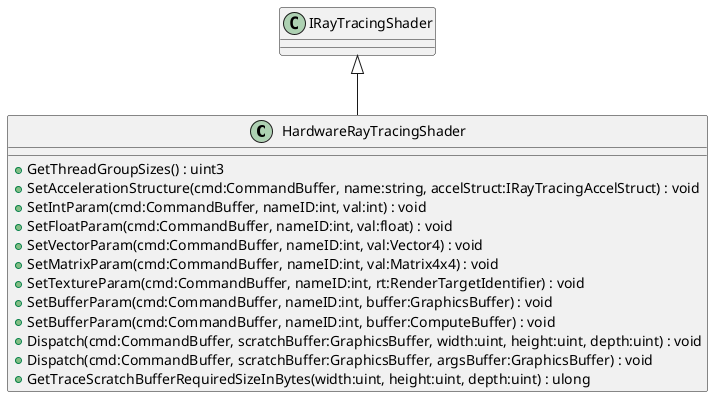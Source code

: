 @startuml
class HardwareRayTracingShader {
    + GetThreadGroupSizes() : uint3
    + SetAccelerationStructure(cmd:CommandBuffer, name:string, accelStruct:IRayTracingAccelStruct) : void
    + SetIntParam(cmd:CommandBuffer, nameID:int, val:int) : void
    + SetFloatParam(cmd:CommandBuffer, nameID:int, val:float) : void
    + SetVectorParam(cmd:CommandBuffer, nameID:int, val:Vector4) : void
    + SetMatrixParam(cmd:CommandBuffer, nameID:int, val:Matrix4x4) : void
    + SetTextureParam(cmd:CommandBuffer, nameID:int, rt:RenderTargetIdentifier) : void
    + SetBufferParam(cmd:CommandBuffer, nameID:int, buffer:GraphicsBuffer) : void
    + SetBufferParam(cmd:CommandBuffer, nameID:int, buffer:ComputeBuffer) : void
    + Dispatch(cmd:CommandBuffer, scratchBuffer:GraphicsBuffer, width:uint, height:uint, depth:uint) : void
    + Dispatch(cmd:CommandBuffer, scratchBuffer:GraphicsBuffer, argsBuffer:GraphicsBuffer) : void
    + GetTraceScratchBufferRequiredSizeInBytes(width:uint, height:uint, depth:uint) : ulong
}
IRayTracingShader <|-- HardwareRayTracingShader
@enduml
